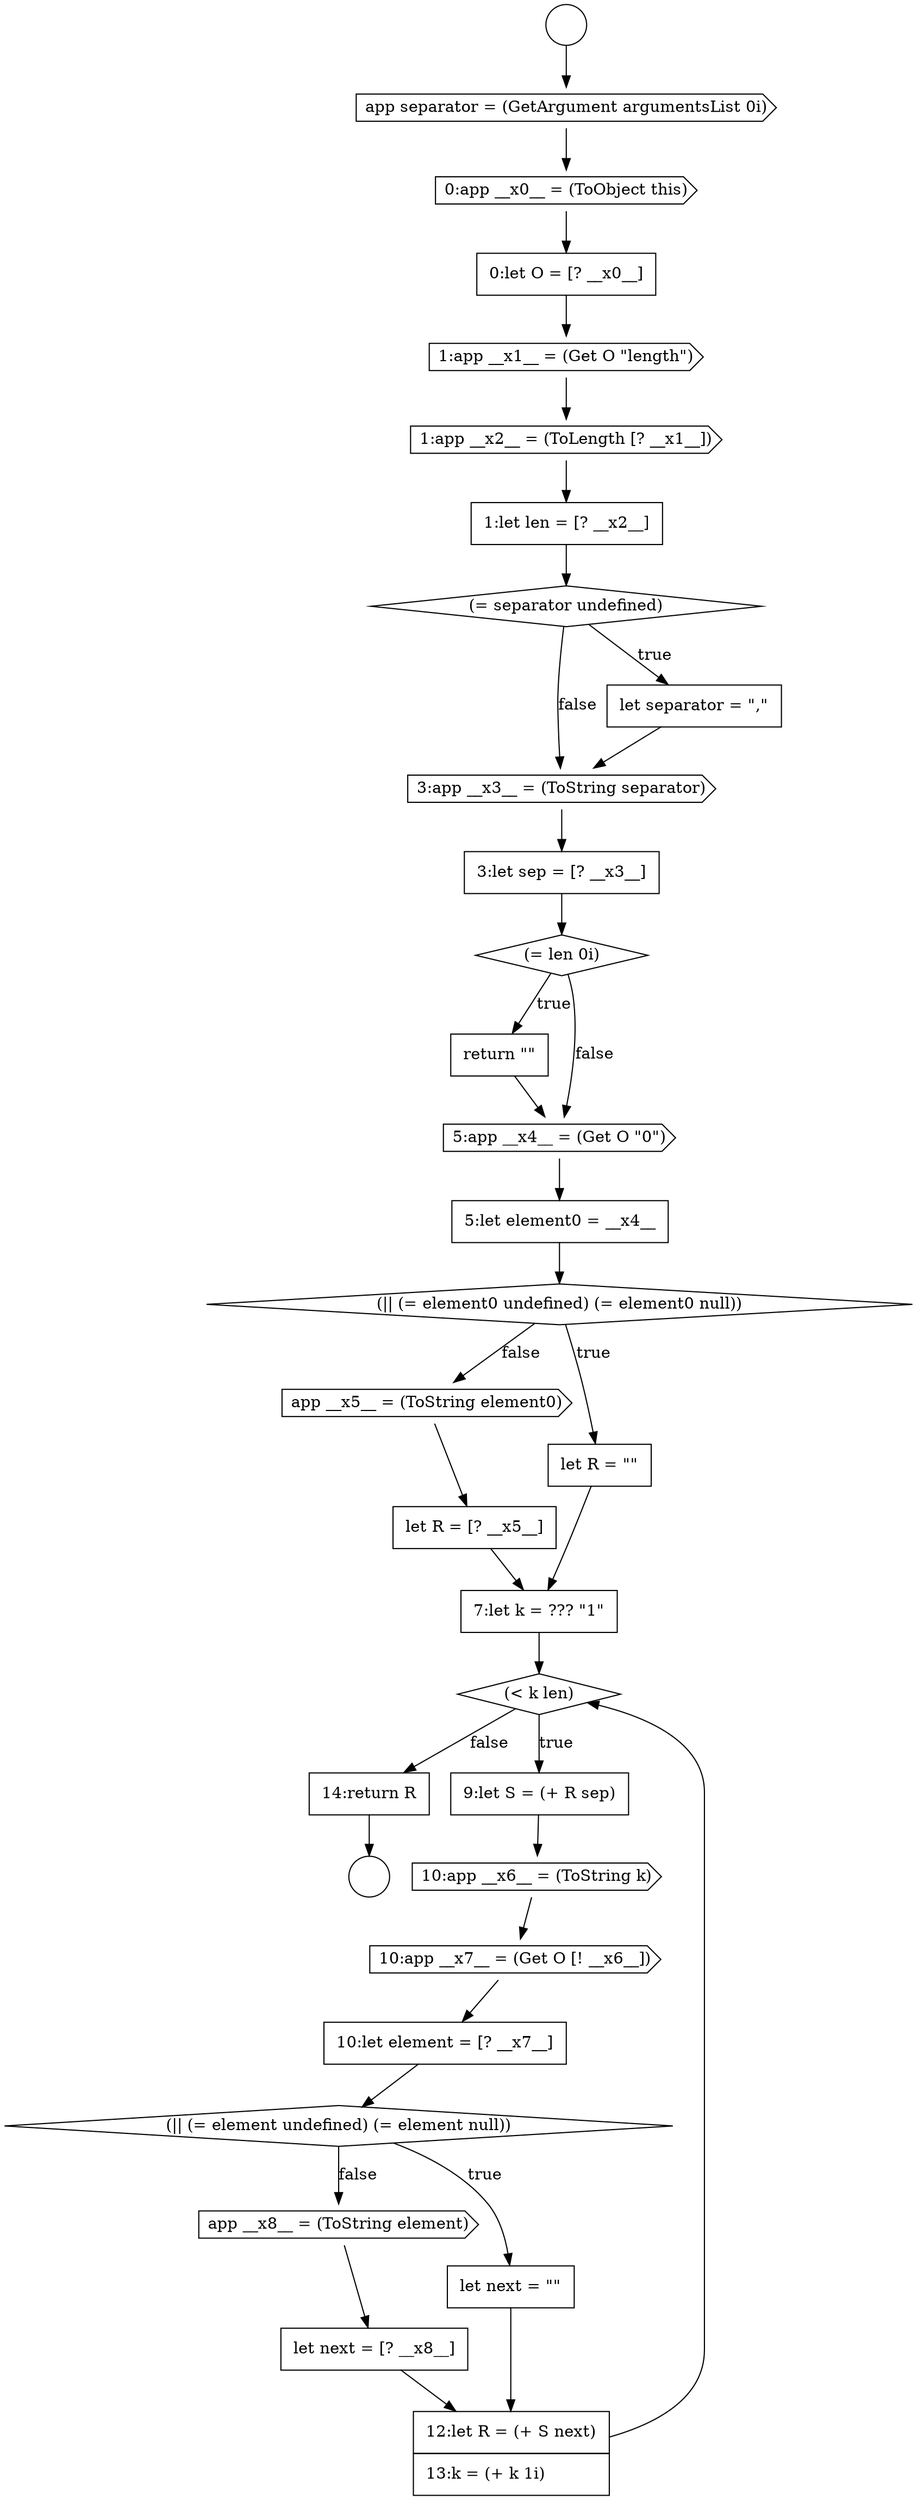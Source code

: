 digraph {
  node13918 [shape=none, margin=0, label=<<font color="black">
    <table border="0" cellborder="1" cellspacing="0" cellpadding="10">
      <tr><td align="left">let R = [? __x5__]</td></tr>
    </table>
  </font>> color="black" fillcolor="white" style=filled]
  node13901 [shape=cds, label=<<font color="black">app separator = (GetArgument argumentsList 0i)</font>> color="black" fillcolor="white" style=filled]
  node13906 [shape=none, margin=0, label=<<font color="black">
    <table border="0" cellborder="1" cellspacing="0" cellpadding="10">
      <tr><td align="left">1:let len = [? __x2__]</td></tr>
    </table>
  </font>> color="black" fillcolor="white" style=filled]
  node13927 [shape=cds, label=<<font color="black">app __x8__ = (ToString element)</font>> color="black" fillcolor="white" style=filled]
  node13910 [shape=none, margin=0, label=<<font color="black">
    <table border="0" cellborder="1" cellspacing="0" cellpadding="10">
      <tr><td align="left">3:let sep = [? __x3__]</td></tr>
    </table>
  </font>> color="black" fillcolor="white" style=filled]
  node13914 [shape=none, margin=0, label=<<font color="black">
    <table border="0" cellborder="1" cellspacing="0" cellpadding="10">
      <tr><td align="left">5:let element0 = __x4__</td></tr>
    </table>
  </font>> color="black" fillcolor="white" style=filled]
  node13917 [shape=cds, label=<<font color="black">app __x5__ = (ToString element0)</font>> color="black" fillcolor="white" style=filled]
  node13924 [shape=none, margin=0, label=<<font color="black">
    <table border="0" cellborder="1" cellspacing="0" cellpadding="10">
      <tr><td align="left">10:let element = [? __x7__]</td></tr>
    </table>
  </font>> color="black" fillcolor="white" style=filled]
  node13928 [shape=none, margin=0, label=<<font color="black">
    <table border="0" cellborder="1" cellspacing="0" cellpadding="10">
      <tr><td align="left">let next = [? __x8__]</td></tr>
    </table>
  </font>> color="black" fillcolor="white" style=filled]
  node13907 [shape=diamond, label=<<font color="black">(= separator undefined)</font>> color="black" fillcolor="white" style=filled]
  node13930 [shape=none, margin=0, label=<<font color="black">
    <table border="0" cellborder="1" cellspacing="0" cellpadding="10">
      <tr><td align="left">14:return R</td></tr>
    </table>
  </font>> color="black" fillcolor="white" style=filled]
  node13925 [shape=diamond, label=<<font color="black">(|| (= element undefined) (= element null))</font>> color="black" fillcolor="white" style=filled]
  node13912 [shape=none, margin=0, label=<<font color="black">
    <table border="0" cellborder="1" cellspacing="0" cellpadding="10">
      <tr><td align="left">return &quot;&quot;</td></tr>
    </table>
  </font>> color="black" fillcolor="white" style=filled]
  node13905 [shape=cds, label=<<font color="black">1:app __x2__ = (ToLength [? __x1__])</font>> color="black" fillcolor="white" style=filled]
  node13926 [shape=none, margin=0, label=<<font color="black">
    <table border="0" cellborder="1" cellspacing="0" cellpadding="10">
      <tr><td align="left">let next = &quot;&quot;</td></tr>
    </table>
  </font>> color="black" fillcolor="white" style=filled]
  node13909 [shape=cds, label=<<font color="black">3:app __x3__ = (ToString separator)</font>> color="black" fillcolor="white" style=filled]
  node13922 [shape=cds, label=<<font color="black">10:app __x6__ = (ToString k)</font>> color="black" fillcolor="white" style=filled]
  node13915 [shape=diamond, label=<<font color="black">(|| (= element0 undefined) (= element0 null))</font>> color="black" fillcolor="white" style=filled]
  node13923 [shape=cds, label=<<font color="black">10:app __x7__ = (Get O [! __x6__])</font>> color="black" fillcolor="white" style=filled]
  node13904 [shape=cds, label=<<font color="black">1:app __x1__ = (Get O &quot;length&quot;)</font>> color="black" fillcolor="white" style=filled]
  node13899 [shape=circle label=" " color="black" fillcolor="white" style=filled]
  node13900 [shape=circle label=" " color="black" fillcolor="white" style=filled]
  node13911 [shape=diamond, label=<<font color="black">(= len 0i)</font>> color="black" fillcolor="white" style=filled]
  node13913 [shape=cds, label=<<font color="black">5:app __x4__ = (Get O &quot;0&quot;)</font>> color="black" fillcolor="white" style=filled]
  node13920 [shape=diamond, label=<<font color="black">(&lt; k len)</font>> color="black" fillcolor="white" style=filled]
  node13908 [shape=none, margin=0, label=<<font color="black">
    <table border="0" cellborder="1" cellspacing="0" cellpadding="10">
      <tr><td align="left">let separator = &quot;,&quot;</td></tr>
    </table>
  </font>> color="black" fillcolor="white" style=filled]
  node13903 [shape=none, margin=0, label=<<font color="black">
    <table border="0" cellborder="1" cellspacing="0" cellpadding="10">
      <tr><td align="left">0:let O = [? __x0__]</td></tr>
    </table>
  </font>> color="black" fillcolor="white" style=filled]
  node13921 [shape=none, margin=0, label=<<font color="black">
    <table border="0" cellborder="1" cellspacing="0" cellpadding="10">
      <tr><td align="left">9:let S = (+ R sep)</td></tr>
    </table>
  </font>> color="black" fillcolor="white" style=filled]
  node13916 [shape=none, margin=0, label=<<font color="black">
    <table border="0" cellborder="1" cellspacing="0" cellpadding="10">
      <tr><td align="left">let R = &quot;&quot;</td></tr>
    </table>
  </font>> color="black" fillcolor="white" style=filled]
  node13919 [shape=none, margin=0, label=<<font color="black">
    <table border="0" cellborder="1" cellspacing="0" cellpadding="10">
      <tr><td align="left">7:let k = ??? &quot;1&quot;</td></tr>
    </table>
  </font>> color="black" fillcolor="white" style=filled]
  node13902 [shape=cds, label=<<font color="black">0:app __x0__ = (ToObject this)</font>> color="black" fillcolor="white" style=filled]
  node13929 [shape=none, margin=0, label=<<font color="black">
    <table border="0" cellborder="1" cellspacing="0" cellpadding="10">
      <tr><td align="left">12:let R = (+ S next)</td></tr>
      <tr><td align="left">13:k = (+ k 1i)</td></tr>
    </table>
  </font>> color="black" fillcolor="white" style=filled]
  node13925 -> node13926 [label=<<font color="black">true</font>> color="black"]
  node13925 -> node13927 [label=<<font color="black">false</font>> color="black"]
  node13923 -> node13924 [ color="black"]
  node13907 -> node13908 [label=<<font color="black">true</font>> color="black"]
  node13907 -> node13909 [label=<<font color="black">false</font>> color="black"]
  node13916 -> node13919 [ color="black"]
  node13906 -> node13907 [ color="black"]
  node13918 -> node13919 [ color="black"]
  node13927 -> node13928 [ color="black"]
  node13908 -> node13909 [ color="black"]
  node13921 -> node13922 [ color="black"]
  node13924 -> node13925 [ color="black"]
  node13930 -> node13900 [ color="black"]
  node13904 -> node13905 [ color="black"]
  node13903 -> node13904 [ color="black"]
  node13909 -> node13910 [ color="black"]
  node13922 -> node13923 [ color="black"]
  node13929 -> node13920 [ color="black"]
  node13911 -> node13912 [label=<<font color="black">true</font>> color="black"]
  node13911 -> node13913 [label=<<font color="black">false</font>> color="black"]
  node13926 -> node13929 [ color="black"]
  node13919 -> node13920 [ color="black"]
  node13915 -> node13916 [label=<<font color="black">true</font>> color="black"]
  node13915 -> node13917 [label=<<font color="black">false</font>> color="black"]
  node13901 -> node13902 [ color="black"]
  node13913 -> node13914 [ color="black"]
  node13917 -> node13918 [ color="black"]
  node13899 -> node13901 [ color="black"]
  node13920 -> node13921 [label=<<font color="black">true</font>> color="black"]
  node13920 -> node13930 [label=<<font color="black">false</font>> color="black"]
  node13912 -> node13913 [ color="black"]
  node13914 -> node13915 [ color="black"]
  node13910 -> node13911 [ color="black"]
  node13902 -> node13903 [ color="black"]
  node13928 -> node13929 [ color="black"]
  node13905 -> node13906 [ color="black"]
}
